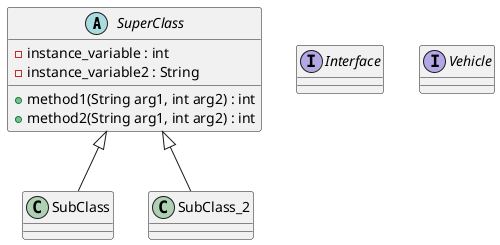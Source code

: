 @startuml
' plant uml guide : https://plantuml.com/guide
abstract class SuperClass
class SubClass
class SubClass_2
interface Interface
interface Vehicle

SuperClass : - instance_variable : int
SuperClass : - instance_variable2 : String

SuperClass : + method1(String arg1, int arg2) : int
SuperClass : + method2(String arg1, int arg2) : int

 SuperClass <|-- SubClass
 SuperClass <|-- SubClass_2


@enduml